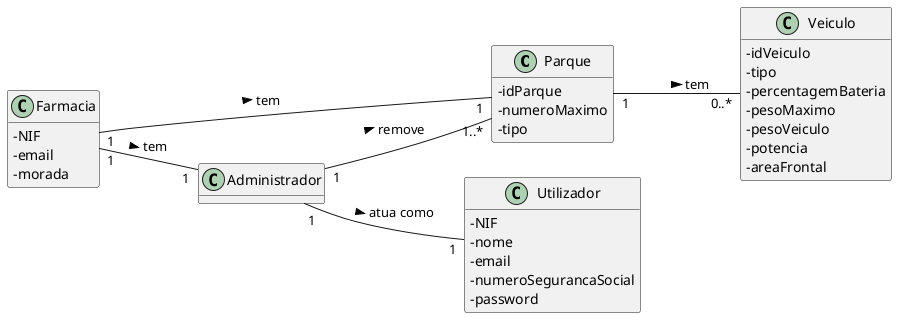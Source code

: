 @startuml
skinparam classAttributeIconSize 0
hide methods
left to right direction

class Parque {
  -idParque
  -numeroMaximo
  -tipo
}

class Farmacia {
  -NIF
  -email
  -morada
}

class Utilizador {
  -NIF
  -nome
  -email
  -numeroSegurancaSocial
  -password
}

class Veiculo {
  -idVeiculo
  -tipo
  -percentagemBateria
  -pesoMaximo
  -pesoVeiculo
  -potencia
  -areaFrontal
}

Administrador "1" -- "1" Utilizador: atua como >
Administrador "1" -- "1..*" Parque: remove >
Farmacia "1" -- "1" Parque: tem >
Farmacia "1" -- "1" Administrador: tem >
Parque "1" -- "0..*" Veiculo: tem > 

@enduml